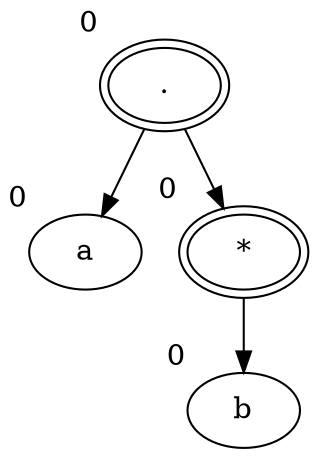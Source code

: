 digraph {
  93843389088032[label="." xlabel="0" peripheries="2"]
  93843389087952[label="a" xlabel="0" peripheries="1"]
  93843389088032  ->  93843389087952
  93843389088192[label="*" xlabel="0" peripheries="2"]
  93843389088032  ->  93843389088192
  93843389088112[label="b" xlabel="0" peripheries="1"]
  93843389088192  ->  93843389088112
}
